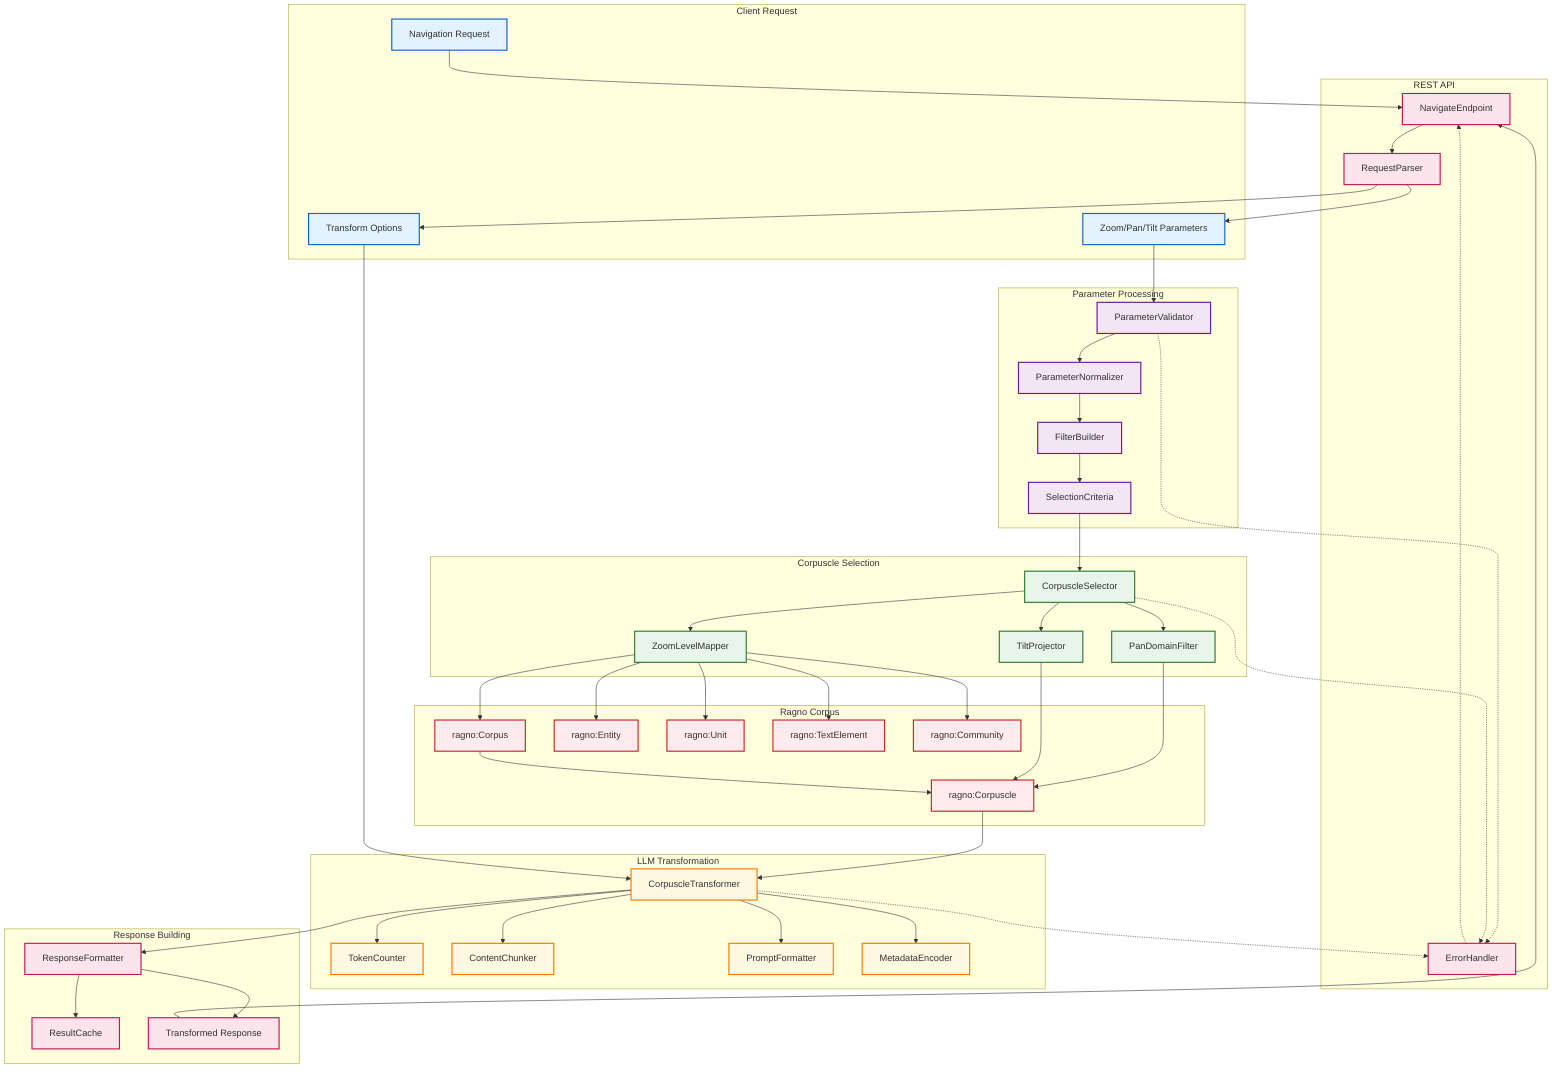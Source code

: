 graph TB
    subgraph "Client Request"
        REQ[Navigation Request]
        PARAMS[Zoom/Pan/Tilt Parameters]
        TRANS[Transform Options]
    end

    subgraph "Parameter Processing"
        PV[ParameterValidator]
        PN[ParameterNormalizer]
        FB[FilterBuilder]
        SC[SelectionCriteria]
    end

    subgraph "Corpuscle Selection"
        CS[CorpuscleSelector]
        ZLM[ZoomLevelMapper]
        PDF[PanDomainFilter]
        TP[TiltProjector]
    end

    subgraph "Ragno Corpus"
        CORP[ragno:Corpus]
        CPSC[ragno:Corpuscle]
        ENT[ragno:Entity]
        UNIT[ragno:Unit]
        TEXT[ragno:TextElement]
        COMM[ragno:Community]
    end

    subgraph "LLM Transformation"
        CT[CorpuscleTransformer]
        TC[TokenCounter]
        CC[ContentChunker]
        PF[PromptFormatter]
        ME[MetadataEncoder]
    end

    subgraph "Response Building"
        RF[ResponseFormatter]
        CACHE[ResultCache]
        RESP[Transformed Response]
    end

    subgraph "REST API"
        EP[NavigateEndpoint]
        RP[RequestParser]
        EH[ErrorHandler]
    end

    %% Request flow
    REQ --> EP
    EP --> RP
    RP --> PARAMS
    RP --> TRANS
    
    %% Parameter processing
    PARAMS --> PV
    PV --> PN
    PN --> FB
    FB --> SC
    
    %% Selection flow
    SC --> CS
    CS --> ZLM
    CS --> PDF
    CS --> TP
    
    %% Zoom mapping
    ZLM --> ENT
    ZLM --> UNIT
    ZLM --> TEXT
    ZLM --> COMM
    ZLM --> CORP
    
    %% Corpuscle selection
    PDF --> CPSC
    TP --> CPSC
    CORP --> CPSC
    
    %% Transformation pipeline
    CPSC --> CT
    TRANS --> CT
    CT --> TC
    CT --> CC
    CT --> PF
    CT --> ME
    
    %% Response generation
    CT --> RF
    RF --> CACHE
    RF --> RESP
    RESP --> EP
    
    %% Error handling
    PV -.-> EH
    CS -.-> EH
    CT -.-> EH
    EH -.-> EP

    classDef request fill:#e3f2fd,stroke:#1565c0,stroke-width:2px
    classDef param fill:#f3e5f5,stroke:#6a1b9a,stroke-width:2px
    classDef selection fill:#e8f5e9,stroke:#2e7d32,stroke-width:2px
    classDef ragno fill:#ffebee,stroke:#c62828,stroke-width:2px
    classDef transform fill:#fff8e1,stroke:#f57c00,stroke-width:2px
    classDef api fill:#fce4ec,stroke:#c2185b,stroke-width:2px

    class REQ,PARAMS,TRANS request
    class PV,PN,FB,SC param
    class CS,ZLM,PDF,TP selection
    class CORP,CPSC,ENT,UNIT,TEXT,COMM ragno
    class CT,TC,CC,PF,ME transform
    class EP,RP,EH,RF,CACHE,RESP api